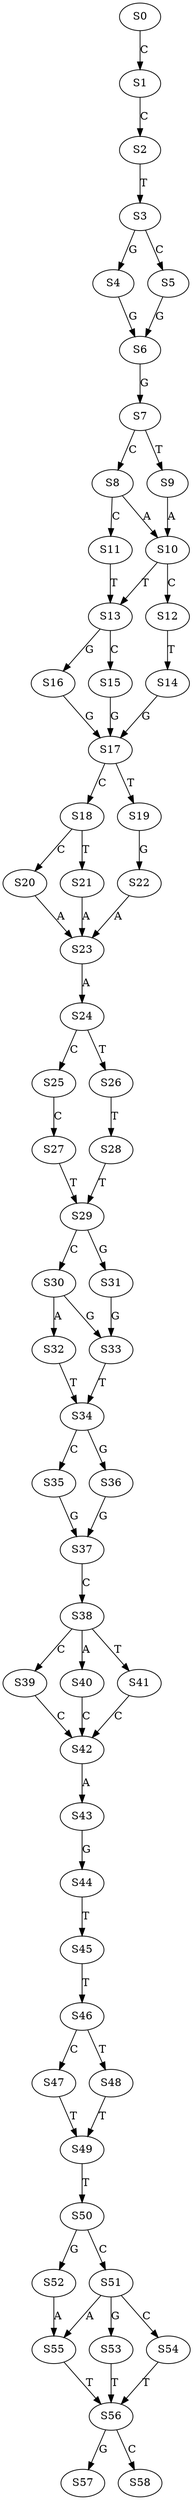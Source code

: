 strict digraph  {
	S0 -> S1 [ label = C ];
	S1 -> S2 [ label = C ];
	S2 -> S3 [ label = T ];
	S3 -> S4 [ label = G ];
	S3 -> S5 [ label = C ];
	S4 -> S6 [ label = G ];
	S5 -> S6 [ label = G ];
	S6 -> S7 [ label = G ];
	S7 -> S8 [ label = C ];
	S7 -> S9 [ label = T ];
	S8 -> S10 [ label = A ];
	S8 -> S11 [ label = C ];
	S9 -> S10 [ label = A ];
	S10 -> S12 [ label = C ];
	S10 -> S13 [ label = T ];
	S11 -> S13 [ label = T ];
	S12 -> S14 [ label = T ];
	S13 -> S15 [ label = C ];
	S13 -> S16 [ label = G ];
	S14 -> S17 [ label = G ];
	S15 -> S17 [ label = G ];
	S16 -> S17 [ label = G ];
	S17 -> S18 [ label = C ];
	S17 -> S19 [ label = T ];
	S18 -> S20 [ label = C ];
	S18 -> S21 [ label = T ];
	S19 -> S22 [ label = G ];
	S20 -> S23 [ label = A ];
	S21 -> S23 [ label = A ];
	S22 -> S23 [ label = A ];
	S23 -> S24 [ label = A ];
	S24 -> S25 [ label = C ];
	S24 -> S26 [ label = T ];
	S25 -> S27 [ label = C ];
	S26 -> S28 [ label = T ];
	S27 -> S29 [ label = T ];
	S28 -> S29 [ label = T ];
	S29 -> S30 [ label = C ];
	S29 -> S31 [ label = G ];
	S30 -> S32 [ label = A ];
	S30 -> S33 [ label = G ];
	S31 -> S33 [ label = G ];
	S32 -> S34 [ label = T ];
	S33 -> S34 [ label = T ];
	S34 -> S35 [ label = C ];
	S34 -> S36 [ label = G ];
	S35 -> S37 [ label = G ];
	S36 -> S37 [ label = G ];
	S37 -> S38 [ label = C ];
	S38 -> S39 [ label = C ];
	S38 -> S40 [ label = A ];
	S38 -> S41 [ label = T ];
	S39 -> S42 [ label = C ];
	S40 -> S42 [ label = C ];
	S41 -> S42 [ label = C ];
	S42 -> S43 [ label = A ];
	S43 -> S44 [ label = G ];
	S44 -> S45 [ label = T ];
	S45 -> S46 [ label = T ];
	S46 -> S47 [ label = C ];
	S46 -> S48 [ label = T ];
	S47 -> S49 [ label = T ];
	S48 -> S49 [ label = T ];
	S49 -> S50 [ label = T ];
	S50 -> S51 [ label = C ];
	S50 -> S52 [ label = G ];
	S51 -> S53 [ label = G ];
	S51 -> S54 [ label = C ];
	S51 -> S55 [ label = A ];
	S52 -> S55 [ label = A ];
	S53 -> S56 [ label = T ];
	S54 -> S56 [ label = T ];
	S55 -> S56 [ label = T ];
	S56 -> S57 [ label = G ];
	S56 -> S58 [ label = C ];
}
